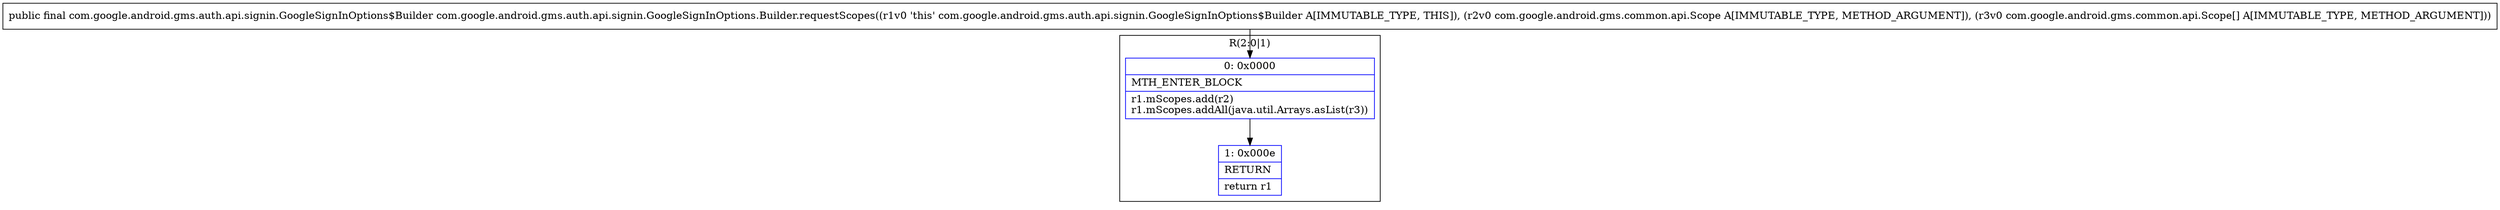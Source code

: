 digraph "CFG forcom.google.android.gms.auth.api.signin.GoogleSignInOptions.Builder.requestScopes(Lcom\/google\/android\/gms\/common\/api\/Scope;[Lcom\/google\/android\/gms\/common\/api\/Scope;)Lcom\/google\/android\/gms\/auth\/api\/signin\/GoogleSignInOptions$Builder;" {
subgraph cluster_Region_1947962735 {
label = "R(2:0|1)";
node [shape=record,color=blue];
Node_0 [shape=record,label="{0\:\ 0x0000|MTH_ENTER_BLOCK\l|r1.mScopes.add(r2)\lr1.mScopes.addAll(java.util.Arrays.asList(r3))\l}"];
Node_1 [shape=record,label="{1\:\ 0x000e|RETURN\l|return r1\l}"];
}
MethodNode[shape=record,label="{public final com.google.android.gms.auth.api.signin.GoogleSignInOptions$Builder com.google.android.gms.auth.api.signin.GoogleSignInOptions.Builder.requestScopes((r1v0 'this' com.google.android.gms.auth.api.signin.GoogleSignInOptions$Builder A[IMMUTABLE_TYPE, THIS]), (r2v0 com.google.android.gms.common.api.Scope A[IMMUTABLE_TYPE, METHOD_ARGUMENT]), (r3v0 com.google.android.gms.common.api.Scope[] A[IMMUTABLE_TYPE, METHOD_ARGUMENT])) }"];
MethodNode -> Node_0;
Node_0 -> Node_1;
}

